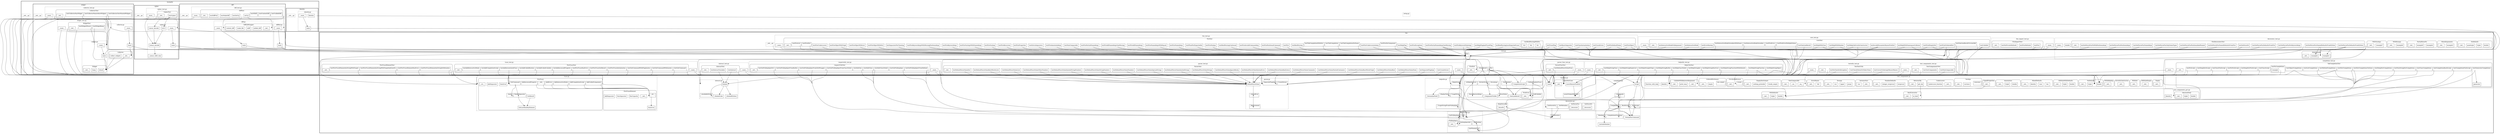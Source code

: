 strict digraph {
compound = true;
concentrate=true;
node [shape=box];

subgraph cluster130 {
style=bold;label="examples";
GRAPH_DUMMY130 [shape=point, style=invis];
subgraph cluster20 {
style=bold;label="cipher";
GRAPH_DUMMY20 [shape=point, style=invis];
subgraph cluster0 {
style=dashed;label="cipher.py";
GRAPH_DUMMY0 [shape=point, style=invis];
1 [style=solid,label="caesar_encode"];
4 [style=solid,label="caesar_decode"];
7 [style=solid,label="rot13"];
9 [style=solid,label="_caesar_shift_char"];
12 [style=solid,label="main"];
13 [style=solid,label="__main__"];
}
subgraph cluster14 {
style=dashed;label="cipher_test.py";
GRAPH_DUMMY14 [shape=point, style=invis];
subgraph cluster15 {
style=rounded;label="CipherTest";
GRAPH_DUMMY15 [shape=point, style=invis];
16 [style=solid,label="testCipher"];
18 [style=solid,label="__init__"];
}
19 [style=solid,label="__main__"];
}
21 [style=dashed,label="__init__.py"];
}
subgraph cluster74 {
style=bold;label="diff";
GRAPH_DUMMY74 [shape=point, style=invis];
subgraph cluster22 {
style=dashed;label="diff.py";
GRAPH_DUMMY22 [shape=point, style=invis];
subgraph cluster23 {
style=rounded;label="DiffLibWrapper";
GRAPH_DUMMY23 [shape=point, style=invis];
24 [style=solid,label="__init__"];
34 [style=solid,label="unified_diff"];
37 [style=solid,label="ndiff"];
39 [style=solid,label="make_file"];
43 [style=solid,label="context_diff"];
}
46 [style=solid,label="main"];
47 [style=solid,label="__main__"];
}
subgraph cluster48 {
style=dashed;label="difffull.py";
GRAPH_DUMMY48 [shape=point, style=invis];
49 [style=solid,label="main"];
50 [style=solid,label="__main__"];
}
subgraph cluster51 {
style=dashed;label="diff_test.py";
GRAPH_DUMMY51 [shape=point, style=invis];
subgraph cluster52 {
style=rounded;label="DiffTest";
GRAPH_DUMMY52 [shape=point, style=invis];
53 [style=solid,label="setUp"];
55 [style=solid,label="testSetUp"];
subgraph cluster57 {
style=solid;label="testUnifiedDiff";
GRAPH_DUMMY57 [shape=point, style=invis];
}
subgraph cluster60 {
style=solid;label="testContextDiff";
GRAPH_DUMMY60 [shape=point, style=invis];
}
subgraph cluster64 {
style=solid;label="testNDiff";
GRAPH_DUMMY64 [shape=point, style=invis];
}
68 [style=solid,label="testMakeDiff"];
70 [style=solid,label="testDiffFull"];
72 [style=solid,label="__init__"];
}
73 [style=solid,label="__main__"];
}
75 [style=dashed,label="__init__.py"];
}
subgraph cluster82 {
style=bold;label="identity";
GRAPH_DUMMY82 [shape=point, style=invis];
subgraph cluster76 {
style=dashed;label="identity.py";
GRAPH_DUMMY76 [shape=point, style=invis];
77 [style=solid,label="identity"];
79 [style=solid,label="main"];
81 [style=solid,label="__main__"];
}
83 [style=dashed,label="__init__.py"];
}
subgraph cluster128 {
style=bold;label="widget";
GRAPH_DUMMY128 [shape=point, style=invis];
subgraph cluster84 {
style=dashed;label="collector.py";
GRAPH_DUMMY84 [shape=point, style=invis];
subgraph cluster85 {
style=rounded;label="Collector";
GRAPH_DUMMY85 [shape=point, style=invis];
86 [style=solid,label="__init__"];
90 [style=solid,label="collect_widgets"];
}
92 [style=solid,label="main"];
93 [style=solid,label="__main__"];
}
subgraph cluster94 {
style=dashed;label="collector_test.py";
GRAPH_DUMMY94 [shape=point, style=invis];
subgraph cluster95 {
style=rounded;label="CollectorTest";
GRAPH_DUMMY95 [shape=point, style=invis];
subgraph cluster96 {
style=solid;label="testCollectorHasWidget";
GRAPH_DUMMY96 [shape=point, style=invis];
}
subgraph cluster99 {
style=solid;label="testCollectorWantsMoreWidgets";
GRAPH_DUMMY99 [shape=point, style=invis];
}
subgraph cluster102 {
style=solid;label="testCollectorGetsWantedWidgets";
GRAPH_DUMMY102 [shape=point, style=invis];
}
105 [style=solid,label="__init__"];
}
106 [style=solid,label="__main__"];
}
subgraph cluster107 {
style=dashed;label="widget.py";
GRAPH_DUMMY107 [shape=point, style=invis];
subgraph cluster108 {
style=rounded;label="Widget";
GRAPH_DUMMY108 [shape=point, style=invis];
109 [style=solid,label="whack"];
112 [style=solid,label="bang"];
115 [style=solid,label="__init__"];
}
116 [style=solid,label="main"];
117 [style=solid,label="__main__"];
}
subgraph cluster118 {
style=dashed;label="widget_test.py";
GRAPH_DUMMY118 [shape=point, style=invis];
subgraph cluster119 {
style=rounded;label="WidgetTest";
GRAPH_DUMMY119 [shape=point, style=invis];
subgraph cluster120 {
style=solid;label="testWidgetWhack";
GRAPH_DUMMY120 [shape=point, style=invis];
}
subgraph cluster123 {
style=solid;label="testWidgetBang";
GRAPH_DUMMY123 [shape=point, style=invis];
}
126 [style=solid,label="__init__"];
}
127 [style=solid,label="__main__"];
}
129 [style=dashed,label="__init__.py"];
}
131 [style=dashed,label="__init__.py"];
}
subgraph cluster1351 {
style=bold;label="fire";
GRAPH_DUMMY1351 [shape=point, style=invis];
subgraph cluster132 {
style=dashed;label="completion.py";
GRAPH_DUMMY132 [shape=point, style=invis];
133 [style=solid,label="Script"];
subgraph cluster138 {
style=solid;label="_BashScript";
GRAPH_DUMMY138 [shape=point, style=invis];
}
subgraph cluster148 {
style=solid;label="_FishScript";
GRAPH_DUMMY148 [shape=point, style=invis];
}
158 [style=solid,label="_IncludeMember"];
subgraph cluster161 {
style=solid;label="_Members";
GRAPH_DUMMY161 [shape=point, style=invis];
}
subgraph cluster165 {
style=solid;label="_CompletionsFromArgs";
GRAPH_DUMMY165 [shape=point, style=invis];
}
subgraph cluster169 {
style=solid;label="Completions";
GRAPH_DUMMY169 [shape=point, style=invis];
}
173 [style=solid,label="_FormatForCommand"];
subgraph cluster175 {
style=solid;label="_Commands";
GRAPH_DUMMY175 [shape=point, style=invis];
}
}
subgraph cluster179 {
style=dashed;label="completion_test.py";
GRAPH_DUMMY179 [shape=point, style=invis];
subgraph cluster180 {
style=rounded;label="TabCompletionTest";
GRAPH_DUMMY180 [shape=point, style=invis];
subgraph cluster181 {
style=solid;label="testCompletionBashScript";
GRAPH_DUMMY181 [shape=point, style=invis];
}
subgraph cluster185 {
style=solid;label="testCompletionFishScript";
GRAPH_DUMMY185 [shape=point, style=invis];
}
subgraph cluster189 {
style=solid;label="testFnCompletions";
GRAPH_DUMMY189 [shape=point, style=invis];
191 [style=solid,label="example"];
}
subgraph cluster196 {
style=solid;label="testListCompletions";
GRAPH_DUMMY196 [shape=point, style=invis];
}
subgraph cluster199 {
style=solid;label="testDictCompletions";
GRAPH_DUMMY199 [shape=point, style=invis];
}
subgraph cluster203 {
style=solid;label="testDictCompletionsVerbose";
GRAPH_DUMMY203 [shape=point, style=invis];
}
subgraph cluster207 {
style=solid;label="testDeepDictCompletions";
GRAPH_DUMMY207 [shape=point, style=invis];
}
subgraph cluster211 {
style=solid;label="testDeepDictScript";
GRAPH_DUMMY211 [shape=point, style=invis];
}
subgraph cluster215 {
style=solid;label="testFnScript";
GRAPH_DUMMY215 [shape=point, style=invis];
}
subgraph cluster218 {
style=solid;label="testClassScript";
GRAPH_DUMMY218 [shape=point, style=invis];
}
subgraph cluster221 {
style=solid;label="testDeepDictFishScript";
GRAPH_DUMMY221 [shape=point, style=invis];
}
subgraph cluster225 {
style=solid;label="testFnFishScript";
GRAPH_DUMMY225 [shape=point, style=invis];
}
subgraph cluster228 {
style=solid;label="testClassFishScript";
GRAPH_DUMMY228 [shape=point, style=invis];
}
subgraph cluster231 {
style=solid;label="testNonStringDictCompletions";
GRAPH_DUMMY231 [shape=point, style=invis];
}
subgraph cluster234 {
style=solid;label="testGeneratorCompletions";
GRAPH_DUMMY234 [shape=point, style=invis];
236 [style=solid,label="generator"];
}
subgraph cluster238 {
style=solid;label="testClassCompletions";
GRAPH_DUMMY238 [shape=point, style=invis];
}
subgraph cluster241 {
style=solid;label="testObjectCompletions";
GRAPH_DUMMY241 [shape=point, style=invis];
}
subgraph cluster244 {
style=solid;label="testMethodCompletions";
GRAPH_DUMMY244 [shape=point, style=invis];
}
247 [style=solid,label="__init__"];
}
248 [style=solid,label="__main__"];
}
subgraph cluster249 {
style=dashed;label="core.py";
GRAPH_DUMMY249 [shape=point, style=invis];
subgraph cluster250 {
style=solid;label="Fire";
GRAPH_DUMMY250 [shape=point, style=invis];
}
262 [style=solid,label="CompletionScript"];
subgraph cluster266 {
style=rounded;label="FireError";
GRAPH_DUMMY266 [shape=point, style=invis];
267 [style=solid,label="__init__"];
}
subgraph cluster268 {
style=rounded;label="FireExit";
GRAPH_DUMMY268 [shape=point, style=invis];
269 [style=solid,label="__init__"];
}
subgraph cluster274 {
style=solid;label="_IsHelpShortcut";
GRAPH_DUMMY274 [shape=point, style=invis];
}
subgraph cluster285 {
style=solid;label="_PrintResult";
GRAPH_DUMMY285 [shape=point, style=invis];
}
subgraph cluster289 {
style=solid;label="_DictAsString";
GRAPH_DUMMY289 [shape=point, style=invis];
}
297 [style=solid,label="_ComponentVisible"];
300 [style=solid,label="_OneLineResult"];
subgraph cluster302 {
style=solid;label="_Fire";
GRAPH_DUMMY302 [shape=point, style=invis];
}
subgraph cluster338 {
style=solid;label="_GetMember";
GRAPH_DUMMY338 [shape=point, style=invis];
}
subgraph cluster344 {
style=solid;label="_CallAndUpdateTrace";
GRAPH_DUMMY344 [shape=point, style=invis];
}
subgraph cluster356 {
style=solid;label="_CallCallable";
GRAPH_DUMMY356 [shape=point, style=invis];
}
subgraph cluster364 {
style=solid;label="_MakeParseFn";
GRAPH_DUMMY364 [shape=point, style=invis];
370 [style=solid,label="_ParseFn"];
}
subgraph cluster372 {
style=solid;label="_ParseArgs";
GRAPH_DUMMY372 [shape=point, style=invis];
}
subgraph cluster385 {
style=solid;label="_ParseKeywordArgs";
GRAPH_DUMMY385 [shape=point, style=invis];
}
subgraph cluster401 {
style=solid;label="_ParseValue";
GRAPH_DUMMY401 [shape=point, style=invis];
}
}
subgraph cluster411 {
style=dashed;label="core_test.py";
GRAPH_DUMMY411 [shape=point, style=invis];
subgraph cluster412 {
style=rounded;label="CoreTest";
GRAPH_DUMMY412 [shape=point, style=invis];
413 [style=solid,label="testOneLineResult"];
subgraph cluster415 {
style=solid;label="testOneLineResultCircularRef";
GRAPH_DUMMY415 [shape=point, style=invis];
}
418 [style=solid,label="testInteractiveMode"];
421 [style=solid,label="testInteractiveModeFullArgument"];
subgraph cluster424 {
style=solid;label="testInteractiveModeVariables";
GRAPH_DUMMY424 [shape=point, style=invis];
}
subgraph cluster428 {
style=solid;label="testInteractiveModeVariablesWithName";
GRAPH_DUMMY428 [shape=point, style=invis];
}
432 [style=solid,label="testHelpWithClass"];
434 [style=solid,label="testHelpWithMember"];
436 [style=solid,label="testHelpOnErrorInConstructor"];
438 [style=solid,label="testHelpWithNamespaceCollision"];
440 [style=solid,label="testInvalidParameterRaisesFireExit"];
442 [style=solid,label="testErrorRaising"];
subgraph cluster444 {
style=solid;label="testFireError";
GRAPH_DUMMY444 [shape=point, style=invis];
}
subgraph cluster447 {
style=solid;label="testFireErrorMultipleValues";
GRAPH_DUMMY447 [shape=point, style=invis];
}
450 [style=solid,label="testPrintEmptyDict"];
452 [style=solid,label="testPrintOrderedDict"];
454 [style=solid,label="testCallable"];
456 [style=solid,label="__init__"];
}
457 [style=solid,label="__main__"];
}
subgraph cluster458 {
style=dashed;label="decorators.py";
GRAPH_DUMMY458 [shape=point, style=invis];
subgraph cluster462 {
style=solid;label="SetParseFn";
GRAPH_DUMMY462 [shape=point, style=invis];
465 [style=solid,label="_Decorator"];
}
subgraph cluster467 {
style=solid;label="SetParseFns";
GRAPH_DUMMY467 [shape=point, style=invis];
470 [style=solid,label="_Decorator"];
}
subgraph cluster472 {
style=solid;label="_SetMetadata";
GRAPH_DUMMY472 [shape=point, style=invis];
}
subgraph cluster478 {
style=solid;label="GetMetadata";
GRAPH_DUMMY478 [shape=point, style=invis];
}
subgraph cluster481 {
style=solid;label="GetParseFns";
GRAPH_DUMMY481 [shape=point, style=invis];
}
}
subgraph cluster485 {
style=dashed;label="decorators_test.py";
GRAPH_DUMMY485 [shape=point, style=invis];
subgraph cluster486 {
style=rounded;label="NoDefaults";
GRAPH_DUMMY486 [shape=point, style=invis];
487 [style=solid,label="double"];
490 [style=solid,label="triple"];
493 [style=solid,label="quadruple"];
496 [style=solid,label="__init__"];
}
497 [style=solid,label="double"];
subgraph cluster499 {
style=rounded;label="WithDefaults";
GRAPH_DUMMY499 [shape=point, style=invis];
500 [style=solid,label="example1"];
503 [style=solid,label="example2"];
506 [style=solid,label="__init__"];
}
subgraph cluster507 {
style=rounded;label="MixedArguments";
GRAPH_DUMMY507 [shape=point, style=invis];
508 [style=solid,label="example3"];
512 [style=solid,label="__init__"];
}
subgraph cluster513 {
style=rounded;label="PartialParseFn";
GRAPH_DUMMY513 [shape=point, style=invis];
514 [style=solid,label="example4"];
518 [style=solid,label="example5"];
522 [style=solid,label="__init__"];
}
subgraph cluster523 {
style=rounded;label="WithKwargs";
GRAPH_DUMMY523 [shape=point, style=invis];
524 [style=solid,label="example6"];
527 [style=solid,label="__init__"];
}
subgraph cluster528 {
style=rounded;label="WithVarArgs";
GRAPH_DUMMY528 [shape=point, style=invis];
529 [style=solid,label="example7"];
535 [style=solid,label="__init__"];
}
subgraph cluster536 {
style=rounded;label="FireDecoratorsTest";
GRAPH_DUMMY536 [shape=point, style=invis];
537 [style=solid,label="testSetParseFnsNamedArgs"];
539 [style=solid,label="testSetParseFnsPositionalArgs"];
541 [style=solid,label="testSetParseFnsFnWithPositionalArgs"];
543 [style=solid,label="testSetParseFnsDefaultsFromPython"];
545 [style=solid,label="testSetParseFnsDefaultsFromFire"];
547 [style=solid,label="testSetParseFnsNamedDefaultsFromPython"];
549 [style=solid,label="testSetParseFnsNamedDefaultsFromFire"];
551 [style=solid,label="testSetParseFnsPositionalAndNamed"];
553 [style=solid,label="testSetParseFnsOnlySomeTypes"];
555 [style=solid,label="testSetParseFnsForKeywordArgs"];
557 [style=solid,label="testSetParseFn"];
559 [style=solid,label="__init__"];
}
560 [style=solid,label="__main__"];
}
subgraph cluster561 {
style=dashed;label="fire_import_test.py";
GRAPH_DUMMY561 [shape=point, style=invis];
subgraph cluster562 {
style=rounded;label="FireImportTest";
GRAPH_DUMMY562 [shape=point, style=invis];
563 [style=solid,label="testFire"];
565 [style=solid,label="testFireMethods"];
567 [style=solid,label="testNoPrivateMethods"];
569 [style=solid,label="__init__"];
}
570 [style=solid,label="__main__"];
}
subgraph cluster571 {
style=dashed;label="fire_test.py";
GRAPH_DUMMY571 [shape=point, style=invis];
subgraph cluster572 {
style=rounded;label="FireTest";
GRAPH_DUMMY572 [shape=point, style=invis];
573 [style=solid,label="testFire"];
575 [style=solid,label="testFirePositionalCommand"];
577 [style=solid,label="testFireInvalidCommandArg"];
579 [style=solid,label="testFireDefaultName"];
581 [style=solid,label="testFireNoArgs"];
583 [style=solid,label="testFireExceptions"];
585 [style=solid,label="testFireNamedArgs"];
587 [style=solid,label="testFireNamedArgsWithEquals"];
589 [style=solid,label="testFireAllNamedArgs"];
591 [style=solid,label="testFireAllNamedArgsOneMissing"];
593 [style=solid,label="testFirePartialNamedArgs"];
595 [style=solid,label="testFirePartialNamedArgsOneMissing"];
597 [style=solid,label="testFireAnnotatedArgs"];
599 [style=solid,label="testFireKeywordOnlyArgs"];
601 [style=solid,label="testFireProperties"];
603 [style=solid,label="testFireRecursion"];
605 [style=solid,label="testFireVarArgs"];
607 [style=solid,label="testFireVarArgsWithNamedArgs"];
609 [style=solid,label="testFireKeywordArgs"];
611 [style=solid,label="testFireKeywordArgsWithMissingPositionalArgs"];
613 [style=solid,label="testFireObject"];
subgraph cluster615 {
style=solid;label="testFireDict";
GRAPH_DUMMY615 [shape=point, style=invis];
}
618 [style=solid,label="testFireObjectWithDict"];
subgraph cluster620 {
style=solid;label="testFireList";
GRAPH_DUMMY620 [shape=point, style=invis];
}
623 [style=solid,label="testFireObjectWithList"];
625 [style=solid,label="testFireObjectWithTuple"];
subgraph cluster627 {
style=solid;label="testFireNoComponent";
GRAPH_DUMMY627 [shape=point, style=invis];
}
631 [style=solid,label="testFireUnderscores"];
633 [style=solid,label="testFireUnderscoresInArg"];
635 [style=solid,label="testBoolParsing"];
637 [style=solid,label="testBoolParsingContinued"];
639 [style=solid,label="testBoolParsingLessExpectedCases"];
subgraph cluster641 {
style=solid;label="testBoolParsingWithNo";
GRAPH_DUMMY641 [shape=point, style=invis];
643 [style=solid,label="fn1"];
646 [style=solid,label="fn2"];
649 [style=solid,label="fn3"];
}
652 [style=solid,label="testTraceFlag"];
654 [style=solid,label="testHelpFlag"];
656 [style=solid,label="testHelpFlagAndTraceFlag"];
subgraph cluster658 {
style=solid;label="testTabCompletionNoName";
GRAPH_DUMMY658 [shape=point, style=invis];
}
subgraph cluster661 {
style=solid;label="testTabCompletion";
GRAPH_DUMMY661 [shape=point, style=invis];
}
subgraph cluster664 {
style=solid;label="testTabCompletionWithDict";
GRAPH_DUMMY664 [shape=point, style=invis];
}
668 [style=solid,label="testBasicSeparator"];
670 [style=solid,label="testNonComparable"];
672 [style=solid,label="testExtraSeparators"];
674 [style=solid,label="testSeparatorForChaining"];
676 [style=solid,label="testFloatForExpectedInt"];
678 [style=solid,label="testClassInstantiation"];
680 [style=solid,label="testTraceErrors"];
682 [style=solid,label="__init__"];
}
683 [style=solid,label="__main__"];
}
subgraph cluster684 {
style=dashed;label="helputils.py";
GRAPH_DUMMY684 [shape=point, style=invis];
685 [style=solid,label="_NormalizeField"];
subgraph cluster687 {
style=solid;label="_DisplayValue";
GRAPH_DUMMY687 [shape=point, style=invis];
}
subgraph cluster695 {
style=solid;label="HelpString";
GRAPH_DUMMY695 [shape=point, style=invis];
}
subgraph cluster706 {
style=solid;label="_UsageStringFromFullArgSpec";
GRAPH_DUMMY706 [shape=point, style=invis];
}
subgraph cluster717 {
style=solid;label="UsageString";
GRAPH_DUMMY717 [shape=point, style=invis];
}
}
subgraph cluster725 {
style=dashed;label="helputils_test.py";
GRAPH_DUMMY725 [shape=point, style=invis];
subgraph cluster726 {
style=rounded;label="HelpUtilsTest";
GRAPH_DUMMY726 [shape=point, style=invis];
subgraph cluster727 {
style=solid;label="testHelpStringClass";
GRAPH_DUMMY727 [shape=point, style=invis];
}
subgraph cluster730 {
style=solid;label="testHelpStringObject";
GRAPH_DUMMY730 [shape=point, style=invis];
}
subgraph cluster734 {
style=solid;label="testHelpStringFunction";
GRAPH_DUMMY734 [shape=point, style=invis];
}
subgraph cluster738 {
style=solid;label="testHelpStringFunctionWithDefaults";
GRAPH_DUMMY738 [shape=point, style=invis];
}
subgraph cluster742 {
style=solid;label="testHelpStringBuiltin";
GRAPH_DUMMY742 [shape=point, style=invis];
}
subgraph cluster745 {
style=solid;label="testHelpStringIntType";
GRAPH_DUMMY745 [shape=point, style=invis];
}
subgraph cluster748 {
style=solid;label="testHelpStringEmptyList";
GRAPH_DUMMY748 [shape=point, style=invis];
}
subgraph cluster751 {
style=solid;label="testHelpStringShortList";
GRAPH_DUMMY751 [shape=point, style=invis];
}
subgraph cluster754 {
style=solid;label="testHelpStringInt";
GRAPH_DUMMY754 [shape=point, style=invis];
}
subgraph cluster757 {
style=solid;label="testHelpClassNoInit";
GRAPH_DUMMY757 [shape=point, style=invis];
}
760 [style=solid,label="__init__"];
}
761 [style=solid,label="__main__"];
}
subgraph cluster762 {
style=dashed;label="inspectutils.py";
GRAPH_DUMMY762 [shape=point, style=invis];
subgraph cluster763 {
style=rounded;label="FullArgSpec";
GRAPH_DUMMY763 [shape=point, style=invis];
764 [style=solid,label="__init__"];
}
subgraph cluster780 {
style=solid;label="_GetArgSpecInfo";
GRAPH_DUMMY780 [shape=point, style=invis];
}
subgraph cluster784 {
style=solid;label="GetFullArgSpec";
GRAPH_DUMMY784 [shape=point, style=invis];
}
subgraph cluster793 {
style=solid;label="GetFileAndLine";
GRAPH_DUMMY793 [shape=point, style=invis];
}
subgraph cluster799 {
style=solid;label="Info";
GRAPH_DUMMY799 [shape=point, style=invis];
}
subgraph cluster806 {
style=solid;label="_InfoBackup";
GRAPH_DUMMY806 [shape=point, style=invis];
}
}
subgraph cluster812 {
style=dashed;label="inspectutils_test.py";
GRAPH_DUMMY812 [shape=point, style=invis];
subgraph cluster813 {
style=rounded;label="InspectUtilsTest";
GRAPH_DUMMY813 [shape=point, style=invis];
subgraph cluster814 {
style=solid;label="testGetFullArgSpec";
GRAPH_DUMMY814 [shape=point, style=invis];
}
subgraph cluster817 {
style=solid;label="testGetFullArgSpecPy3";
GRAPH_DUMMY817 [shape=point, style=invis];
}
subgraph cluster820 {
style=solid;label="testGetFullArgSpecFromBuiltin";
GRAPH_DUMMY820 [shape=point, style=invis];
}
subgraph cluster823 {
style=solid;label="testGetFullArgSpecFromSlotWrapper";
GRAPH_DUMMY823 [shape=point, style=invis];
}
subgraph cluster826 {
style=solid;label="testGetFullArgSpecFromClassNoInit";
GRAPH_DUMMY826 [shape=point, style=invis];
}
subgraph cluster829 {
style=solid;label="testGetFullArgSpecFromMethod";
GRAPH_DUMMY829 [shape=point, style=invis];
}
subgraph cluster832 {
style=solid;label="testInfoOne";
GRAPH_DUMMY832 [shape=point, style=invis];
}
subgraph cluster835 {
style=solid;label="testInfoClass";
GRAPH_DUMMY835 [shape=point, style=invis];
}
subgraph cluster838 {
style=solid;label="testInfoClassNoInit";
GRAPH_DUMMY838 [shape=point, style=invis];
}
841 [style=solid,label="__init__"];
}
842 [style=solid,label="__main__"];
}
subgraph cluster843 {
style=dashed;label="interact.py";
GRAPH_DUMMY843 [shape=point, style=invis];
844 [style=solid,label="Embed"];
subgraph cluster847 {
style=solid;label="_AvailableString";
GRAPH_DUMMY847 [shape=point, style=invis];
}
854 [style=solid,label="_EmbedIPython"];
857 [style=solid,label="_EmbedCode"];
}
subgraph cluster859 {
style=dashed;label="interact_test.py";
GRAPH_DUMMY859 [shape=point, style=invis];
subgraph cluster861 {
style=rounded;label="InteractTest";
GRAPH_DUMMY861 [shape=point, style=invis];
862 [style=solid,label="testInteract"];
865 [style=solid,label="testInteractVariables"];
868 [style=solid,label="__init__"];
}
869 [style=solid,label="__main__"];
}
subgraph cluster870 {
style=dashed;label="parser.py";
GRAPH_DUMMY870 [shape=point, style=invis];
subgraph cluster871 {
style=solid;label="CreateParser";
GRAPH_DUMMY871 [shape=point, style=invis];
}
subgraph cluster873 {
style=solid;label="SeparateFlagArgs";
GRAPH_DUMMY873 [shape=point, style=invis];
}
877 [style=solid,label="DefaultParseValue"];
subgraph cluster879 {
style=solid;label="_LiteralEval";
GRAPH_DUMMY879 [shape=point, style=invis];
}
subgraph cluster884 {
style=solid;label="_Replacement";
GRAPH_DUMMY884 [shape=point, style=invis];
}
}
subgraph cluster887 {
style=dashed;label="parser_fuzz_test.py";
GRAPH_DUMMY887 [shape=point, style=invis];
subgraph cluster888 {
style=rounded;label="ParserFuzzTest";
GRAPH_DUMMY888 [shape=point, style=invis];
subgraph cluster889 {
style=solid;label="testDefaultParseValueFuzz";
GRAPH_DUMMY889 [shape=point, style=invis];
}
897 [style=solid,label="__init__"];
}
898 [style=solid,label="__main__"];
}
subgraph cluster899 {
style=dashed;label="parser_test.py";
GRAPH_DUMMY899 [shape=point, style=invis];
subgraph cluster900 {
style=rounded;label="ParserTest";
GRAPH_DUMMY900 [shape=point, style=invis];
901 [style=solid,label="testCreateParser"];
903 [style=solid,label="testSeparateFlagArgs"];
905 [style=solid,label="testDefaultParseValueStrings"];
907 [style=solid,label="testDefaultParseValueQuotedStrings"];
909 [style=solid,label="testDefaultParseValueSpecialStrings"];
911 [style=solid,label="testDefaultParseValueNumbers"];
913 [style=solid,label="testDefaultParseValueStringNumbers"];
915 [style=solid,label="testDefaultParseValueQuotedStringNumbers"];
917 [style=solid,label="testDefaultParseValueOtherNumbers"];
919 [style=solid,label="testDefaultParseValueLists"];
921 [style=solid,label="testDefaultParseValueBareWordsLists"];
923 [style=solid,label="testDefaultParseValueDict"];
925 [style=solid,label="testDefaultParseValueNone"];
927 [style=solid,label="testDefaultParseValueBool"];
929 [style=solid,label="testDefaultParseValueBareWordsTuple"];
931 [style=solid,label="testDefaultParseValueNestedContainers"];
933 [style=solid,label="testDefaultParseValueComments"];
935 [style=solid,label="testDefaultParseValueBadLiteral"];
937 [style=solid,label="testDefaultParseValueSyntaxError"];
939 [style=solid,label="testDefaultParseValueIgnoreBinOp"];
941 [style=solid,label="__init__"];
}
942 [style=solid,label="__main__"];
}
subgraph cluster943 {
style=dashed;label="testutils.py";
GRAPH_DUMMY943 [shape=point, style=invis];
subgraph cluster944 {
style=rounded;label="BaseTestCase";
GRAPH_DUMMY944 [shape=point, style=invis];
subgraph cluster945 {
style=solid;label="assertOutputMatches";
GRAPH_DUMMY945 [shape=point, style=invis];
}
953 [style=solid,label="assertRaisesFireExit"];
957 [style=solid,label="__init__"];
}
958 [style=solid,label="main"];
}
subgraph cluster959 {
style=dashed;label="testutils_test.py";
GRAPH_DUMMY959 [shape=point, style=invis];
subgraph cluster960 {
style=rounded;label="TestTestUtils";
GRAPH_DUMMY960 [shape=point, style=invis];
961 [style=solid,label="testNoCheckOnException"];
963 [style=solid,label="testCheckStdoutOrStderrNone"];
965 [style=solid,label="testCorrectOrderingOfAssertRaises"];
967 [style=solid,label="__init__"];
}
968 [style=solid,label="__main__"];
}
subgraph cluster969 {
style=dashed;label="test_components.py";
GRAPH_DUMMY969 [shape=point, style=invis];
970 [style=solid,label="identity"];
977 [style=solid,label="function_with_help"];
subgraph cluster979 {
style=rounded;label="Empty";
GRAPH_DUMMY979 [shape=point, style=invis];
980 [style=solid,label="__init__"];
}
subgraph cluster981 {
style=rounded;label="OldStyleEmpty";
GRAPH_DUMMY981 [shape=point, style=invis];
982 [style=solid,label="__init__"];
}
subgraph cluster983 {
style=rounded;label="WithInit";
GRAPH_DUMMY983 [shape=point, style=invis];
984 [style=solid,label="__init__"];
}
subgraph cluster986 {
style=rounded;label="ErrorInConstructor";
GRAPH_DUMMY986 [shape=point, style=invis];
987 [style=solid,label="__init__"];
}
subgraph cluster991 {
style=rounded;label="WithHelpArg";
GRAPH_DUMMY991 [shape=point, style=invis];
992 [style=solid,label="__init__"];
}
subgraph cluster997 {
style=rounded;label="NoDefaults";
GRAPH_DUMMY997 [shape=point, style=invis];
998 [style=solid,label="double"];
1001 [style=solid,label="triple"];
1004 [style=solid,label="__init__"];
}
subgraph cluster1005 {
style=rounded;label="WithDefaults";
GRAPH_DUMMY1005 [shape=point, style=invis];
1006 [style=solid,label="double"];
1009 [style=solid,label="triple"];
1012 [style=solid,label="__init__"];
}
subgraph cluster1013 {
style=rounded;label="OldStyleWithDefaults";
GRAPH_DUMMY1013 [shape=point, style=invis];
1014 [style=solid,label="double"];
1017 [style=solid,label="triple"];
1020 [style=solid,label="__init__"];
}
subgraph cluster1021 {
style=rounded;label="MixedDefaults";
GRAPH_DUMMY1021 [shape=point, style=invis];
1022 [style=solid,label="ten"];
1024 [style=solid,label="sum"];
1028 [style=solid,label="identity"];
1032 [style=solid,label="__init__"];
}
subgraph cluster1033 {
style=rounded;label="Annotations";
GRAPH_DUMMY1033 [shape=point, style=invis];
1034 [style=solid,label="double"];
1037 [style=solid,label="triple"];
1042 [style=solid,label="__init__"];
}
subgraph cluster1043 {
style=rounded;label="TypedProperties";
GRAPH_DUMMY1043 [shape=point, style=invis];
1044 [style=solid,label="__init__"];
}
subgraph cluster1053 {
style=rounded;label="VarArgs";
GRAPH_DUMMY1053 [shape=point, style=invis];
subgraph cluster1054 {
style=solid;label="cumsums";
GRAPH_DUMMY1054 [shape=point, style=invis];
}
1059 [style=solid,label="varchars"];
1064 [style=solid,label="__init__"];
}
subgraph cluster1065 {
style=rounded;label="Underscores";
GRAPH_DUMMY1065 [shape=point, style=invis];
1066 [style=solid,label="__init__"];
1069 [style=solid,label="underscore_function"];
}
subgraph cluster1072 {
style=rounded;label="BoolConverter";
GRAPH_DUMMY1072 [shape=point, style=invis];
1073 [style=solid,label="as_bool"];
1076 [style=solid,label="__init__"];
}
subgraph cluster1077 {
style=rounded;label="ReturnsObj";
GRAPH_DUMMY1077 [shape=point, style=invis];
1078 [style=solid,label="get_obj"];
1081 [style=solid,label="__init__"];
}
subgraph cluster1082 {
style=rounded;label="NumberDefaults";
GRAPH_DUMMY1082 [shape=point, style=invis];
1083 [style=solid,label="reciprocal"];
1086 [style=solid,label="integer_reciprocal"];
1089 [style=solid,label="__init__"];
}
subgraph cluster1090 {
style=rounded;label="InstanceVars";
GRAPH_DUMMY1090 [shape=point, style=invis];
1091 [style=solid,label="__init__"];
1097 [style=solid,label="run"];
}
subgraph cluster1101 {
style=rounded;label="Kwargs";
GRAPH_DUMMY1101 [shape=point, style=invis];
1102 [style=solid,label="props"];
1105 [style=solid,label="upper"];
1108 [style=solid,label="run"];
1113 [style=solid,label="__init__"];
}
subgraph cluster1114 {
style=rounded;label="ErrorRaiser";
GRAPH_DUMMY1114 [shape=point, style=invis];
1115 [style=solid,label="fail"];
1117 [style=solid,label="__init__"];
}
subgraph cluster1118 {
style=rounded;label="NonComparable";
GRAPH_DUMMY1118 [shape=point, style=invis];
1119 [style=solid,label="__eq__"];
1122 [style=solid,label="__ne__"];
1125 [style=solid,label="__init__"];
}
subgraph cluster1126 {
style=rounded;label="EmptyDictOutput";
GRAPH_DUMMY1126 [shape=point, style=invis];
1127 [style=solid,label="totally_empty"];
1129 [style=solid,label="nothing_printable"];
1131 [style=solid,label="__init__"];
}
subgraph cluster1132 {
style=rounded;label="CircularReference";
GRAPH_DUMMY1132 [shape=point, style=invis];
subgraph cluster1133 {
style=solid;label="create";
GRAPH_DUMMY1133 [shape=point, style=invis];
}
1137 [style=solid,label="__init__"];
}
subgraph cluster1138 {
style=rounded;label="OrderedDictionary";
GRAPH_DUMMY1138 [shape=point, style=invis];
1139 [style=solid,label="empty"];
subgraph cluster1141 {
style=solid;label="non_empty";
GRAPH_DUMMY1141 [shape=point, style=invis];
}
1145 [style=solid,label="__init__"];
}
subgraph cluster1146 {
style=rounded;label="CallableWithKeywordArgument";
GRAPH_DUMMY1146 [shape=point, style=invis];
1147 [style=solid,label="__call__"];
1150 [style=solid,label="print_msg"];
1153 [style=solid,label="__init__"];
}
}
subgraph cluster1154 {
style=dashed;label="test_components_py3.py";
GRAPH_DUMMY1154 [shape=point, style=invis];
1155 [style=solid,label="identity"];
subgraph cluster1166 {
style=rounded;label="KeywordOnly";
GRAPH_DUMMY1166 [shape=point, style=invis];
1167 [style=solid,label="double"];
1170 [style=solid,label="triple"];
1173 [style=solid,label="__init__"];
}
}
subgraph cluster1174 {
style=dashed;label="test_components_test.py";
GRAPH_DUMMY1174 [shape=point, style=invis];
subgraph cluster1175 {
style=rounded;label="TestComponentsTest";
GRAPH_DUMMY1175 [shape=point, style=invis];
1176 [style=solid,label="testTestComponents"];
1178 [style=solid,label="testNonComparable"];
1180 [style=solid,label="__init__"];
}
1181 [style=solid,label="__main__"];
}
subgraph cluster1182 {
style=dashed;label="trace.py";
GRAPH_DUMMY1182 [shape=point, style=invis];
subgraph cluster1190 {
style=rounded;label="FireTrace";
GRAPH_DUMMY1190 [shape=point, style=invis];
subgraph cluster1191 {
style=solid;label="__init__";
GRAPH_DUMMY1191 [shape=point, style=invis];
}
1206 [style=solid,label="GetResult"];
1208 [style=solid,label="GetLastHealthyElement"];
1210 [style=solid,label="HasError"];
subgraph cluster1212 {
style=solid;label="AddAccessedProperty";
GRAPH_DUMMY1212 [shape=point, style=invis];
}
subgraph cluster1220 {
style=solid;label="AddCalledComponent";
GRAPH_DUMMY1220 [shape=point, style=invis];
}
subgraph cluster1230 {
style=solid;label="AddCompletionScript";
GRAPH_DUMMY1230 [shape=point, style=invis];
}
subgraph cluster1234 {
style=solid;label="AddInteractiveMode";
GRAPH_DUMMY1234 [shape=point, style=invis];
}
subgraph cluster1237 {
style=solid;label="AddError";
GRAPH_DUMMY1237 [shape=point, style=invis];
}
1242 [style=solid,label="AddSeparator"];
subgraph cluster1244 {
style=solid;label="_Quote";
GRAPH_DUMMY1244 [shape=point, style=invis];
}
subgraph cluster1249 {
style=solid;label="GetCommand";
GRAPH_DUMMY1249 [shape=point, style=invis];
}
subgraph cluster1252 {
style=solid;label="NeedsSeparator";
GRAPH_DUMMY1252 [shape=point, style=invis];
}
1255 [style=solid,label="__str__"];
}
subgraph cluster1257 {
style=rounded;label="FireTraceElement";
GRAPH_DUMMY1257 [shape=point, style=invis];
1258 [style=solid,label="__init__"];
1277 [style=solid,label="HasError"];
1279 [style=solid,label="HasCapacity"];
1281 [style=solid,label="HasSeparator"];
1283 [style=solid,label="AddSeparator"];
subgraph cluster1285 {
style=solid;label="__str__";
GRAPH_DUMMY1285 [shape=point, style=invis];
}
}
}
subgraph cluster1289 {
style=dashed;label="trace_test.py";
GRAPH_DUMMY1289 [shape=point, style=invis];
subgraph cluster1290 {
style=rounded;label="FireTraceTest";
GRAPH_DUMMY1290 [shape=point, style=invis];
subgraph cluster1291 {
style=solid;label="testFireTraceInitialization";
GRAPH_DUMMY1291 [shape=point, style=invis];
}
subgraph cluster1294 {
style=solid;label="testFireTraceGetResult";
GRAPH_DUMMY1294 [shape=point, style=invis];
}
subgraph cluster1297 {
style=solid;label="testFireTraceHasError";
GRAPH_DUMMY1297 [shape=point, style=invis];
}
subgraph cluster1300 {
style=solid;label="testAddAccessedProperty";
GRAPH_DUMMY1300 [shape=point, style=invis];
}
subgraph cluster1304 {
style=solid;label="testAddCalledCallable";
GRAPH_DUMMY1304 [shape=point, style=invis];
}
subgraph cluster1308 {
style=solid;label="testAddCalledRoutine";
GRAPH_DUMMY1308 [shape=point, style=invis];
}
subgraph cluster1312 {
style=solid;label="testAddInstantiatedClass";
GRAPH_DUMMY1312 [shape=point, style=invis];
}
subgraph cluster1317 {
style=solid;label="testAddCompletionScript";
GRAPH_DUMMY1317 [shape=point, style=invis];
}
subgraph cluster1320 {
style=solid;label="testAddInteractiveMode";
GRAPH_DUMMY1320 [shape=point, style=invis];
}
subgraph cluster1323 {
style=solid;label="testGetCommand";
GRAPH_DUMMY1323 [shape=point, style=invis];
}
subgraph cluster1327 {
style=solid;label="testGetCommandWithQuotes";
GRAPH_DUMMY1327 [shape=point, style=invis];
}
subgraph cluster1331 {
style=solid;label="testGetCommandWithFlagQuotes";
GRAPH_DUMMY1331 [shape=point, style=invis];
}
1335 [style=solid,label="__init__"];
}
subgraph cluster1336 {
style=rounded;label="FireTraceElementTest";
GRAPH_DUMMY1336 [shape=point, style=invis];
subgraph cluster1337 {
style=solid;label="testFireTraceElementHasError";
GRAPH_DUMMY1337 [shape=point, style=invis];
}
subgraph cluster1340 {
style=solid;label="testFireTraceElementAsStringNoMetadata";
GRAPH_DUMMY1340 [shape=point, style=invis];
}
subgraph cluster1343 {
style=solid;label="testFireTraceElementAsStringWithTarget";
GRAPH_DUMMY1343 [shape=point, style=invis];
}
subgraph cluster1346 {
style=solid;label="testFireTraceElementAsStringWithTargetAndLineNo";
GRAPH_DUMMY1346 [shape=point, style=invis];
}
1349 [style=solid,label="__init__"];
}
1350 [style=solid,label="__main__"];
}
subgraph cluster1352 {
style=dashed;label="__init__.py";
GRAPH_DUMMY1352 [shape=point, style=invis];
}
}
subgraph cluster1354 {
style=dashed;label="setup.py";
GRAPH_DUMMY1354 [shape=point, style=invis];
}
GRAPH_DUMMY0 -> GRAPH_DUMMY1351;
1 -> 9;
4 -> 1;
7 -> 1;
12 -> GRAPH_DUMMY250;
13 -> 12;
GRAPH_DUMMY14 -> GRAPH_DUMMY943;
GRAPH_DUMMY14 -> GRAPH_DUMMY0;
GRAPH_DUMMY15 -> GRAPH_DUMMY944;
16 -> 7;
16 -> 1;
16 -> 4;
16 -> 1;
16 -> 4;
19 -> 958;
GRAPH_DUMMY22 -> GRAPH_DUMMY1351;
46 -> GRAPH_DUMMY250;
47 -> 46;
GRAPH_DUMMY48 -> GRAPH_DUMMY1351;
49 -> GRAPH_DUMMY250;
50 -> 49;
GRAPH_DUMMY51 -> GRAPH_DUMMY943;
GRAPH_DUMMY51 -> GRAPH_DUMMY22;
GRAPH_DUMMY51 -> GRAPH_DUMMY48;
GRAPH_DUMMY52 -> GRAPH_DUMMY944;
53 -> GRAPH_DUMMY23;
73 -> 958;
GRAPH_DUMMY76 -> GRAPH_DUMMY1351;
79 -> GRAPH_DUMMY250;
81 -> 79;
GRAPH_DUMMY84 -> GRAPH_DUMMY1351;
GRAPH_DUMMY84 -> GRAPH_DUMMY107;
86 -> GRAPH_DUMMY108;
90 -> GRAPH_DUMMY108;
92 -> GRAPH_DUMMY85;
92 -> GRAPH_DUMMY250;
93 -> 92;
GRAPH_DUMMY94 -> GRAPH_DUMMY943;
GRAPH_DUMMY94 -> GRAPH_DUMMY84;
GRAPH_DUMMY94 -> GRAPH_DUMMY107;
GRAPH_DUMMY95 -> GRAPH_DUMMY944;
GRAPH_DUMMY96 -> GRAPH_DUMMY85;
GRAPH_DUMMY99 -> GRAPH_DUMMY85;
GRAPH_DUMMY102 -> GRAPH_DUMMY85;
106 -> 958;
GRAPH_DUMMY107 -> GRAPH_DUMMY1351;
116 -> GRAPH_DUMMY108;
116 -> GRAPH_DUMMY250;
117 -> 116;
GRAPH_DUMMY118 -> GRAPH_DUMMY943;
GRAPH_DUMMY118 -> GRAPH_DUMMY107;
GRAPH_DUMMY119 -> GRAPH_DUMMY944;
GRAPH_DUMMY120 -> GRAPH_DUMMY108;
GRAPH_DUMMY123 -> GRAPH_DUMMY108;
127 -> 958;
GRAPH_DUMMY132 -> GRAPH_DUMMY762;
133 -> GRAPH_DUMMY175;
133 -> GRAPH_DUMMY148;
133 -> GRAPH_DUMMY175;
133 -> GRAPH_DUMMY138;
GRAPH_DUMMY138 -> 173;
GRAPH_DUMMY148 -> 173;
GRAPH_DUMMY161 -> 158;
GRAPH_DUMMY169 -> GRAPH_DUMMY784;
GRAPH_DUMMY169 -> GRAPH_DUMMY165;
GRAPH_DUMMY169 -> 173;
GRAPH_DUMMY169 -> GRAPH_DUMMY161;
GRAPH_DUMMY175 -> GRAPH_DUMMY169;
GRAPH_DUMMY175 -> GRAPH_DUMMY161;
GRAPH_DUMMY175 -> 173;
GRAPH_DUMMY175 -> GRAPH_DUMMY175;
GRAPH_DUMMY179 -> GRAPH_DUMMY132;
GRAPH_DUMMY179 -> GRAPH_DUMMY969;
GRAPH_DUMMY179 -> GRAPH_DUMMY943;
GRAPH_DUMMY180 -> GRAPH_DUMMY944;
GRAPH_DUMMY181 -> GRAPH_DUMMY138;
GRAPH_DUMMY185 -> GRAPH_DUMMY148;
GRAPH_DUMMY189 -> GRAPH_DUMMY169;
GRAPH_DUMMY196 -> GRAPH_DUMMY169;
GRAPH_DUMMY199 -> GRAPH_DUMMY169;
GRAPH_DUMMY203 -> GRAPH_DUMMY169;
GRAPH_DUMMY207 -> GRAPH_DUMMY169;
GRAPH_DUMMY211 -> 133;
GRAPH_DUMMY215 -> 133;
GRAPH_DUMMY218 -> 133;
GRAPH_DUMMY221 -> 133;
GRAPH_DUMMY225 -> 133;
GRAPH_DUMMY228 -> 133;
GRAPH_DUMMY231 -> GRAPH_DUMMY169;
GRAPH_DUMMY234 -> 236;
GRAPH_DUMMY234 -> GRAPH_DUMMY169;
GRAPH_DUMMY238 -> GRAPH_DUMMY169;
GRAPH_DUMMY241 -> GRAPH_DUMMY997;
GRAPH_DUMMY241 -> GRAPH_DUMMY169;
GRAPH_DUMMY244 -> GRAPH_DUMMY997;
GRAPH_DUMMY244 -> 998;
GRAPH_DUMMY244 -> GRAPH_DUMMY169;
248 -> 958;
GRAPH_DUMMY249 -> GRAPH_DUMMY132;
GRAPH_DUMMY249 -> GRAPH_DUMMY458;
GRAPH_DUMMY249 -> GRAPH_DUMMY684;
GRAPH_DUMMY249 -> GRAPH_DUMMY762;
GRAPH_DUMMY249 -> GRAPH_DUMMY843;
GRAPH_DUMMY249 -> GRAPH_DUMMY870;
GRAPH_DUMMY249 -> GRAPH_DUMMY1182;
GRAPH_DUMMY250 -> GRAPH_DUMMY302;
GRAPH_DUMMY250 -> GRAPH_DUMMY695;
GRAPH_DUMMY250 -> GRAPH_DUMMY268;
GRAPH_DUMMY250 -> GRAPH_DUMMY695;
GRAPH_DUMMY250 -> GRAPH_DUMMY268;
GRAPH_DUMMY250 -> GRAPH_DUMMY268;
GRAPH_DUMMY250 -> GRAPH_DUMMY695;
GRAPH_DUMMY250 -> GRAPH_DUMMY268;
GRAPH_DUMMY250 -> GRAPH_DUMMY285;
262 -> 133;
GRAPH_DUMMY274 -> GRAPH_DUMMY784;
GRAPH_DUMMY274 -> GRAPH_DUMMY385;
GRAPH_DUMMY285 -> 300;
GRAPH_DUMMY285 -> GRAPH_DUMMY289;
GRAPH_DUMMY285 -> 300;
GRAPH_DUMMY285 -> GRAPH_DUMMY695;
GRAPH_DUMMY289 -> 297;
GRAPH_DUMMY289 -> 297;
GRAPH_DUMMY289 -> 300;
GRAPH_DUMMY302 -> GRAPH_DUMMY873;
GRAPH_DUMMY302 -> GRAPH_DUMMY871;
GRAPH_DUMMY302 -> GRAPH_DUMMY1190;
GRAPH_DUMMY302 -> GRAPH_DUMMY274;
GRAPH_DUMMY302 -> GRAPH_DUMMY344;
GRAPH_DUMMY302 -> GRAPH_DUMMY266;
GRAPH_DUMMY302 -> GRAPH_DUMMY266;
GRAPH_DUMMY302 -> GRAPH_DUMMY338;
GRAPH_DUMMY302 -> GRAPH_DUMMY793;
GRAPH_DUMMY302 -> GRAPH_DUMMY344;
GRAPH_DUMMY302 -> GRAPH_DUMMY266;
GRAPH_DUMMY302 -> 262;
GRAPH_DUMMY302 -> 844;
GRAPH_DUMMY338 -> GRAPH_DUMMY266;
GRAPH_DUMMY344 -> GRAPH_DUMMY793;
GRAPH_DUMMY344 -> GRAPH_DUMMY356;
GRAPH_DUMMY356 -> GRAPH_DUMMY364;
GRAPH_DUMMY364 -> GRAPH_DUMMY784;
GRAPH_DUMMY364 -> GRAPH_DUMMY478;
GRAPH_DUMMY372 -> GRAPH_DUMMY401;
GRAPH_DUMMY372 -> GRAPH_DUMMY401;
GRAPH_DUMMY372 -> GRAPH_DUMMY266;
GRAPH_DUMMY372 -> GRAPH_DUMMY401;
GRAPH_DUMMY411 -> GRAPH_DUMMY249;
GRAPH_DUMMY411 -> GRAPH_DUMMY969;
GRAPH_DUMMY411 -> GRAPH_DUMMY943;
GRAPH_DUMMY411 -> GRAPH_DUMMY1182;
GRAPH_DUMMY412 -> GRAPH_DUMMY944;
413 -> 300;
413 -> 300;
413 -> 300;
413 -> 300;
GRAPH_DUMMY415 -> GRAPH_DUMMY1132;
GRAPH_DUMMY415 -> 300;
418 -> GRAPH_DUMMY250;
418 -> GRAPH_DUMMY250;
421 -> GRAPH_DUMMY250;
GRAPH_DUMMY424 -> GRAPH_DUMMY250;
GRAPH_DUMMY428 -> GRAPH_DUMMY250;
432 -> 953;
432 -> GRAPH_DUMMY250;
432 -> 953;
432 -> GRAPH_DUMMY250;
432 -> 953;
432 -> GRAPH_DUMMY250;
434 -> 953;
434 -> GRAPH_DUMMY250;
434 -> 953;
434 -> GRAPH_DUMMY250;
434 -> 953;
434 -> GRAPH_DUMMY250;
434 -> 953;
434 -> GRAPH_DUMMY250;
434 -> 953;
434 -> GRAPH_DUMMY250;
436 -> 953;
436 -> GRAPH_DUMMY250;
436 -> 953;
436 -> GRAPH_DUMMY250;
438 -> GRAPH_DUMMY945;
438 -> GRAPH_DUMMY250;
438 -> GRAPH_DUMMY945;
438 -> GRAPH_DUMMY250;
438 -> GRAPH_DUMMY945;
438 -> GRAPH_DUMMY250;
438 -> GRAPH_DUMMY945;
438 -> GRAPH_DUMMY250;
440 -> 953;
440 -> GRAPH_DUMMY250;
442 -> GRAPH_DUMMY250;
GRAPH_DUMMY444 -> GRAPH_DUMMY266;
GRAPH_DUMMY447 -> GRAPH_DUMMY266;
450 -> GRAPH_DUMMY945;
450 -> GRAPH_DUMMY250;
450 -> GRAPH_DUMMY945;
450 -> GRAPH_DUMMY250;
452 -> GRAPH_DUMMY945;
452 -> GRAPH_DUMMY250;
452 -> GRAPH_DUMMY945;
452 -> GRAPH_DUMMY250;
454 -> GRAPH_DUMMY945;
454 -> GRAPH_DUMMY1146;
454 -> GRAPH_DUMMY250;
454 -> GRAPH_DUMMY945;
454 -> GRAPH_DUMMY1146;
454 -> GRAPH_DUMMY250;
454 -> GRAPH_DUMMY945;
454 -> GRAPH_DUMMY1146;
454 -> GRAPH_DUMMY250;
457 -> 958;
GRAPH_DUMMY472 -> GRAPH_DUMMY478;
GRAPH_DUMMY481 -> GRAPH_DUMMY478;
GRAPH_DUMMY485 -> GRAPH_DUMMY249;
GRAPH_DUMMY485 -> GRAPH_DUMMY458;
GRAPH_DUMMY485 -> GRAPH_DUMMY943;
GRAPH_DUMMY536 -> GRAPH_DUMMY944;
537 -> GRAPH_DUMMY250;
537 -> GRAPH_DUMMY250;
539 -> GRAPH_DUMMY250;
541 -> GRAPH_DUMMY250;
543 -> GRAPH_DUMMY499;
543 -> 500;
543 -> GRAPH_DUMMY499;
543 -> 500;
543 -> GRAPH_DUMMY499;
543 -> 500;
545 -> GRAPH_DUMMY250;
545 -> GRAPH_DUMMY250;
545 -> GRAPH_DUMMY250;
545 -> GRAPH_DUMMY250;
547 -> GRAPH_DUMMY499;
547 -> 503;
547 -> GRAPH_DUMMY499;
547 -> 503;
547 -> GRAPH_DUMMY499;
547 -> 503;
549 -> GRAPH_DUMMY250;
549 -> GRAPH_DUMMY250;
549 -> GRAPH_DUMMY250;
549 -> GRAPH_DUMMY250;
551 -> GRAPH_DUMMY250;
553 -> GRAPH_DUMMY250;
553 -> GRAPH_DUMMY250;
555 -> GRAPH_DUMMY250;
555 -> GRAPH_DUMMY250;
555 -> GRAPH_DUMMY250;
555 -> GRAPH_DUMMY250;
555 -> GRAPH_DUMMY250;
555 -> GRAPH_DUMMY250;
557 -> GRAPH_DUMMY250;
560 -> 958;
GRAPH_DUMMY561 -> GRAPH_DUMMY1351;
GRAPH_DUMMY561 -> GRAPH_DUMMY943;
GRAPH_DUMMY562 -> GRAPH_DUMMY944;
563 -> GRAPH_DUMMY250;
570 -> 958;
GRAPH_DUMMY571 -> GRAPH_DUMMY1351;
GRAPH_DUMMY571 -> GRAPH_DUMMY969;
GRAPH_DUMMY571 -> GRAPH_DUMMY943;
GRAPH_DUMMY572 -> GRAPH_DUMMY944;
573 -> GRAPH_DUMMY250;
573 -> GRAPH_DUMMY250;
573 -> GRAPH_DUMMY250;
573 -> GRAPH_DUMMY250;
573 -> GRAPH_DUMMY250;
573 -> GRAPH_DUMMY250;
573 -> GRAPH_DUMMY250;
573 -> GRAPH_DUMMY250;
575 -> GRAPH_DUMMY250;
575 -> GRAPH_DUMMY250;
577 -> GRAPH_DUMMY250;
579 -> GRAPH_DUMMY945;
579 -> GRAPH_DUMMY250;
581 -> GRAPH_DUMMY250;
583 -> 953;
583 -> GRAPH_DUMMY250;
583 -> 953;
583 -> GRAPH_DUMMY250;
583 -> 953;
583 -> GRAPH_DUMMY250;
583 -> GRAPH_DUMMY250;
585 -> GRAPH_DUMMY250;
585 -> GRAPH_DUMMY250;
585 -> GRAPH_DUMMY250;
585 -> GRAPH_DUMMY250;
587 -> GRAPH_DUMMY250;
587 -> GRAPH_DUMMY250;
589 -> GRAPH_DUMMY250;
589 -> GRAPH_DUMMY250;
589 -> GRAPH_DUMMY250;
589 -> GRAPH_DUMMY250;
589 -> GRAPH_DUMMY250;
589 -> GRAPH_DUMMY250;
589 -> GRAPH_DUMMY250;
591 -> GRAPH_DUMMY250;
591 -> GRAPH_DUMMY250;
591 -> GRAPH_DUMMY250;
591 -> GRAPH_DUMMY250;
593 -> GRAPH_DUMMY250;
593 -> GRAPH_DUMMY250;
593 -> GRAPH_DUMMY250;
593 -> GRAPH_DUMMY250;
593 -> GRAPH_DUMMY250;
593 -> GRAPH_DUMMY250;
593 -> GRAPH_DUMMY250;
595 -> 953;
595 -> GRAPH_DUMMY250;
595 -> 953;
595 -> GRAPH_DUMMY250;
595 -> GRAPH_DUMMY250;
595 -> GRAPH_DUMMY250;
597 -> GRAPH_DUMMY250;
597 -> GRAPH_DUMMY250;
599 -> 953;
599 -> GRAPH_DUMMY250;
599 -> GRAPH_DUMMY250;
599 -> GRAPH_DUMMY250;
601 -> GRAPH_DUMMY250;
601 -> GRAPH_DUMMY250;
603 -> GRAPH_DUMMY250;
603 -> GRAPH_DUMMY250;
605 -> GRAPH_DUMMY250;
605 -> GRAPH_DUMMY250;
607 -> GRAPH_DUMMY250;
607 -> GRAPH_DUMMY250;
609 -> GRAPH_DUMMY250;
609 -> GRAPH_DUMMY250;
609 -> GRAPH_DUMMY250;
609 -> GRAPH_DUMMY250;
609 -> GRAPH_DUMMY250;
609 -> GRAPH_DUMMY250;
611 -> GRAPH_DUMMY250;
611 -> GRAPH_DUMMY250;
613 -> GRAPH_DUMMY1005;
613 -> GRAPH_DUMMY250;
613 -> GRAPH_DUMMY1005;
613 -> GRAPH_DUMMY250;
GRAPH_DUMMY615 -> GRAPH_DUMMY250;
GRAPH_DUMMY615 -> GRAPH_DUMMY250;
618 -> GRAPH_DUMMY250;
618 -> GRAPH_DUMMY250;
618 -> GRAPH_DUMMY250;
618 -> GRAPH_DUMMY250;
GRAPH_DUMMY620 -> GRAPH_DUMMY250;
GRAPH_DUMMY620 -> GRAPH_DUMMY250;
GRAPH_DUMMY620 -> GRAPH_DUMMY250;
623 -> GRAPH_DUMMY250;
623 -> GRAPH_DUMMY250;
625 -> GRAPH_DUMMY250;
625 -> GRAPH_DUMMY250;
GRAPH_DUMMY627 -> GRAPH_DUMMY250;
GRAPH_DUMMY627 -> GRAPH_DUMMY250;
GRAPH_DUMMY627 -> GRAPH_DUMMY250;
GRAPH_DUMMY627 -> GRAPH_DUMMY250;
631 -> GRAPH_DUMMY250;
631 -> GRAPH_DUMMY250;
633 -> GRAPH_DUMMY250;
633 -> GRAPH_DUMMY250;
633 -> GRAPH_DUMMY250;
635 -> GRAPH_DUMMY250;
635 -> GRAPH_DUMMY250;
635 -> GRAPH_DUMMY250;
635 -> GRAPH_DUMMY250;
635 -> GRAPH_DUMMY250;
635 -> GRAPH_DUMMY250;
637 -> GRAPH_DUMMY250;
637 -> GRAPH_DUMMY250;
637 -> GRAPH_DUMMY250;
637 -> GRAPH_DUMMY250;
637 -> GRAPH_DUMMY250;
637 -> GRAPH_DUMMY250;
639 -> GRAPH_DUMMY250;
639 -> GRAPH_DUMMY250;
639 -> GRAPH_DUMMY250;
639 -> 953;
639 -> GRAPH_DUMMY250;
639 -> GRAPH_DUMMY250;
639 -> GRAPH_DUMMY250;
639 -> GRAPH_DUMMY250;
GRAPH_DUMMY641 -> GRAPH_DUMMY250;
GRAPH_DUMMY641 -> GRAPH_DUMMY250;
GRAPH_DUMMY641 -> 953;
GRAPH_DUMMY641 -> GRAPH_DUMMY250;
GRAPH_DUMMY641 -> GRAPH_DUMMY250;
GRAPH_DUMMY641 -> GRAPH_DUMMY250;
GRAPH_DUMMY641 -> 953;
GRAPH_DUMMY641 -> GRAPH_DUMMY250;
GRAPH_DUMMY641 -> GRAPH_DUMMY250;
GRAPH_DUMMY641 -> GRAPH_DUMMY250;
GRAPH_DUMMY641 -> GRAPH_DUMMY250;
GRAPH_DUMMY641 -> GRAPH_DUMMY250;
652 -> 953;
652 -> GRAPH_DUMMY250;
652 -> 953;
652 -> GRAPH_DUMMY250;
652 -> 953;
652 -> GRAPH_DUMMY250;
654 -> 953;
654 -> GRAPH_DUMMY250;
654 -> 953;
654 -> GRAPH_DUMMY250;
654 -> 953;
654 -> GRAPH_DUMMY250;
656 -> 953;
656 -> GRAPH_DUMMY250;
656 -> 953;
656 -> GRAPH_DUMMY250;
656 -> 953;
656 -> GRAPH_DUMMY250;
GRAPH_DUMMY658 -> GRAPH_DUMMY250;
GRAPH_DUMMY661 -> GRAPH_DUMMY250;
GRAPH_DUMMY664 -> GRAPH_DUMMY250;
668 -> GRAPH_DUMMY250;
668 -> GRAPH_DUMMY250;
668 -> GRAPH_DUMMY250;
668 -> 953;
668 -> GRAPH_DUMMY250;
670 -> GRAPH_DUMMY250;
670 -> GRAPH_DUMMY250;
670 -> GRAPH_DUMMY250;
672 -> GRAPH_DUMMY250;
672 -> GRAPH_DUMMY250;
674 -> GRAPH_DUMMY250;
674 -> GRAPH_DUMMY250;
674 -> GRAPH_DUMMY250;
674 -> GRAPH_DUMMY250;
676 -> GRAPH_DUMMY250;
676 -> GRAPH_DUMMY250;
676 -> GRAPH_DUMMY250;
678 -> GRAPH_DUMMY250;
678 -> 953;
678 -> GRAPH_DUMMY250;
680 -> 953;
680 -> GRAPH_DUMMY250;
680 -> 953;
680 -> GRAPH_DUMMY250;
680 -> 953;
680 -> GRAPH_DUMMY250;
680 -> 953;
680 -> GRAPH_DUMMY250;
680 -> 953;
680 -> GRAPH_DUMMY250;
680 -> 953;
680 -> GRAPH_DUMMY250;
680 -> 953;
680 -> GRAPH_DUMMY250;
680 -> 953;
680 -> GRAPH_DUMMY250;
683 -> 958;
GRAPH_DUMMY684 -> GRAPH_DUMMY132;
GRAPH_DUMMY684 -> GRAPH_DUMMY762;
GRAPH_DUMMY695 -> GRAPH_DUMMY799;
GRAPH_DUMMY695 -> GRAPH_DUMMY717;
GRAPH_DUMMY695 -> 685;
GRAPH_DUMMY695 -> GRAPH_DUMMY687;
GRAPH_DUMMY695 -> 685;
GRAPH_DUMMY717 -> GRAPH_DUMMY784;
GRAPH_DUMMY717 -> GRAPH_DUMMY706;
GRAPH_DUMMY717 -> GRAPH_DUMMY169;
GRAPH_DUMMY725 -> GRAPH_DUMMY684;
GRAPH_DUMMY725 -> GRAPH_DUMMY969;
GRAPH_DUMMY725 -> GRAPH_DUMMY943;
GRAPH_DUMMY726 -> GRAPH_DUMMY944;
GRAPH_DUMMY727 -> GRAPH_DUMMY695;
GRAPH_DUMMY730 -> GRAPH_DUMMY997;
GRAPH_DUMMY730 -> GRAPH_DUMMY695;
GRAPH_DUMMY734 -> GRAPH_DUMMY997;
GRAPH_DUMMY734 -> GRAPH_DUMMY695;
GRAPH_DUMMY738 -> GRAPH_DUMMY1005;
GRAPH_DUMMY738 -> GRAPH_DUMMY695;
GRAPH_DUMMY742 -> GRAPH_DUMMY695;
GRAPH_DUMMY745 -> GRAPH_DUMMY695;
GRAPH_DUMMY748 -> GRAPH_DUMMY695;
GRAPH_DUMMY751 -> GRAPH_DUMMY695;
GRAPH_DUMMY754 -> GRAPH_DUMMY695;
GRAPH_DUMMY757 -> GRAPH_DUMMY695;
761 -> 958;
GRAPH_DUMMY784 -> GRAPH_DUMMY780;
GRAPH_DUMMY784 -> GRAPH_DUMMY763;
GRAPH_DUMMY784 -> GRAPH_DUMMY763;
GRAPH_DUMMY784 -> GRAPH_DUMMY763;
GRAPH_DUMMY799 -> GRAPH_DUMMY806;
GRAPH_DUMMY806 -> GRAPH_DUMMY793;
GRAPH_DUMMY812 -> GRAPH_DUMMY762;
GRAPH_DUMMY812 -> GRAPH_DUMMY969;
GRAPH_DUMMY812 -> GRAPH_DUMMY943;
GRAPH_DUMMY813 -> GRAPH_DUMMY944;
GRAPH_DUMMY814 -> GRAPH_DUMMY784;
GRAPH_DUMMY817 -> GRAPH_DUMMY784;
GRAPH_DUMMY820 -> GRAPH_DUMMY784;
GRAPH_DUMMY823 -> GRAPH_DUMMY784;
GRAPH_DUMMY826 -> GRAPH_DUMMY784;
GRAPH_DUMMY829 -> GRAPH_DUMMY997;
GRAPH_DUMMY829 -> 998;
GRAPH_DUMMY829 -> GRAPH_DUMMY784;
GRAPH_DUMMY832 -> GRAPH_DUMMY799;
GRAPH_DUMMY835 -> GRAPH_DUMMY799;
GRAPH_DUMMY838 -> GRAPH_DUMMY799;
842 -> 958;
844 -> GRAPH_DUMMY847;
844 -> 854;
844 -> 857;
GRAPH_DUMMY859 -> GRAPH_DUMMY843;
GRAPH_DUMMY859 -> GRAPH_DUMMY943;
GRAPH_DUMMY861 -> GRAPH_DUMMY944;
862 -> 844;
865 -> 844;
869 -> 958;
877 -> GRAPH_DUMMY879;
GRAPH_DUMMY879 -> GRAPH_DUMMY884;
GRAPH_DUMMY879 -> GRAPH_DUMMY884;
GRAPH_DUMMY887 -> GRAPH_DUMMY870;
GRAPH_DUMMY887 -> GRAPH_DUMMY943;
GRAPH_DUMMY888 -> GRAPH_DUMMY944;
GRAPH_DUMMY889 -> 877;
898 -> 958;
GRAPH_DUMMY899 -> GRAPH_DUMMY870;
GRAPH_DUMMY899 -> GRAPH_DUMMY943;
GRAPH_DUMMY900 -> GRAPH_DUMMY944;
901 -> GRAPH_DUMMY871;
903 -> GRAPH_DUMMY873;
903 -> GRAPH_DUMMY873;
903 -> GRAPH_DUMMY873;
903 -> GRAPH_DUMMY873;
903 -> GRAPH_DUMMY873;
903 -> GRAPH_DUMMY873;
903 -> GRAPH_DUMMY873;
903 -> GRAPH_DUMMY873;
903 -> GRAPH_DUMMY873;
905 -> 877;
905 -> 877;
905 -> 877;
905 -> 877;
907 -> 877;
907 -> 877;
907 -> 877;
907 -> 877;
907 -> 877;
907 -> 877;
909 -> 877;
909 -> 877;
909 -> 877;
909 -> 877;
909 -> 877;
909 -> 877;
911 -> 877;
911 -> 877;
911 -> 877;
911 -> 877;
911 -> 877;
911 -> 877;
911 -> 877;
913 -> 877;
913 -> 877;
913 -> 877;
913 -> 877;
913 -> 877;
913 -> 877;
915 -> 877;
917 -> 877;
919 -> 877;
919 -> 877;
919 -> 877;
919 -> 877;
921 -> 877;
923 -> 877;
925 -> 877;
927 -> 877;
927 -> 877;
929 -> 877;
929 -> 877;
931 -> 877;
933 -> 877;
933 -> 877;
935 -> 877;
935 -> 877;
937 -> 877;
939 -> 877;
939 -> 877;
942 -> 958;
GRAPH_DUMMY943 -> GRAPH_DUMMY249;
GRAPH_DUMMY943 -> GRAPH_DUMMY1182;
953 -> GRAPH_DUMMY945;
GRAPH_DUMMY959 -> GRAPH_DUMMY943;
GRAPH_DUMMY960 -> GRAPH_DUMMY944;
961 -> GRAPH_DUMMY945;
963 -> GRAPH_DUMMY945;
963 -> GRAPH_DUMMY945;
963 -> GRAPH_DUMMY945;
965 -> GRAPH_DUMMY945;
968 -> 958;
GRAPH_DUMMY969 -> GRAPH_DUMMY1154;
1044 -> GRAPH_DUMMY1005;
1078 -> GRAPH_DUMMY1072;
GRAPH_DUMMY1174 -> GRAPH_DUMMY969;
GRAPH_DUMMY1174 -> GRAPH_DUMMY943;
GRAPH_DUMMY1175 -> GRAPH_DUMMY944;
1178 -> GRAPH_DUMMY1118;
1178 -> GRAPH_DUMMY1118;
1181 -> 958;
GRAPH_DUMMY1191 -> GRAPH_DUMMY1257;
1206 -> 1208;
GRAPH_DUMMY1212 -> GRAPH_DUMMY1257;
GRAPH_DUMMY1220 -> GRAPH_DUMMY1257;
GRAPH_DUMMY1230 -> GRAPH_DUMMY1257;
GRAPH_DUMMY1234 -> GRAPH_DUMMY1257;
GRAPH_DUMMY1237 -> GRAPH_DUMMY1257;
GRAPH_DUMMY1249 -> GRAPH_DUMMY1252;
GRAPH_DUMMY1249 -> GRAPH_DUMMY1244;
GRAPH_DUMMY1252 -> 1208;
GRAPH_DUMMY1285 -> 1277;
GRAPH_DUMMY1289 -> GRAPH_DUMMY943;
GRAPH_DUMMY1289 -> GRAPH_DUMMY1182;
GRAPH_DUMMY1290 -> GRAPH_DUMMY944;
GRAPH_DUMMY1291 -> GRAPH_DUMMY1190;
GRAPH_DUMMY1294 -> GRAPH_DUMMY1190;
GRAPH_DUMMY1297 -> GRAPH_DUMMY1190;
GRAPH_DUMMY1300 -> GRAPH_DUMMY1190;
GRAPH_DUMMY1304 -> GRAPH_DUMMY1190;
GRAPH_DUMMY1308 -> GRAPH_DUMMY1190;
GRAPH_DUMMY1312 -> GRAPH_DUMMY1190;
GRAPH_DUMMY1317 -> GRAPH_DUMMY1190;
GRAPH_DUMMY1320 -> GRAPH_DUMMY1190;
GRAPH_DUMMY1323 -> GRAPH_DUMMY1190;
GRAPH_DUMMY1327 -> GRAPH_DUMMY1190;
GRAPH_DUMMY1331 -> GRAPH_DUMMY1190;
GRAPH_DUMMY1336 -> GRAPH_DUMMY944;
GRAPH_DUMMY1337 -> GRAPH_DUMMY1257;
GRAPH_DUMMY1337 -> GRAPH_DUMMY1257;
GRAPH_DUMMY1340 -> GRAPH_DUMMY1257;
GRAPH_DUMMY1343 -> GRAPH_DUMMY1257;
GRAPH_DUMMY1346 -> GRAPH_DUMMY1257;
1350 -> 958;
GRAPH_DUMMY1352 -> GRAPH_DUMMY250;

}
